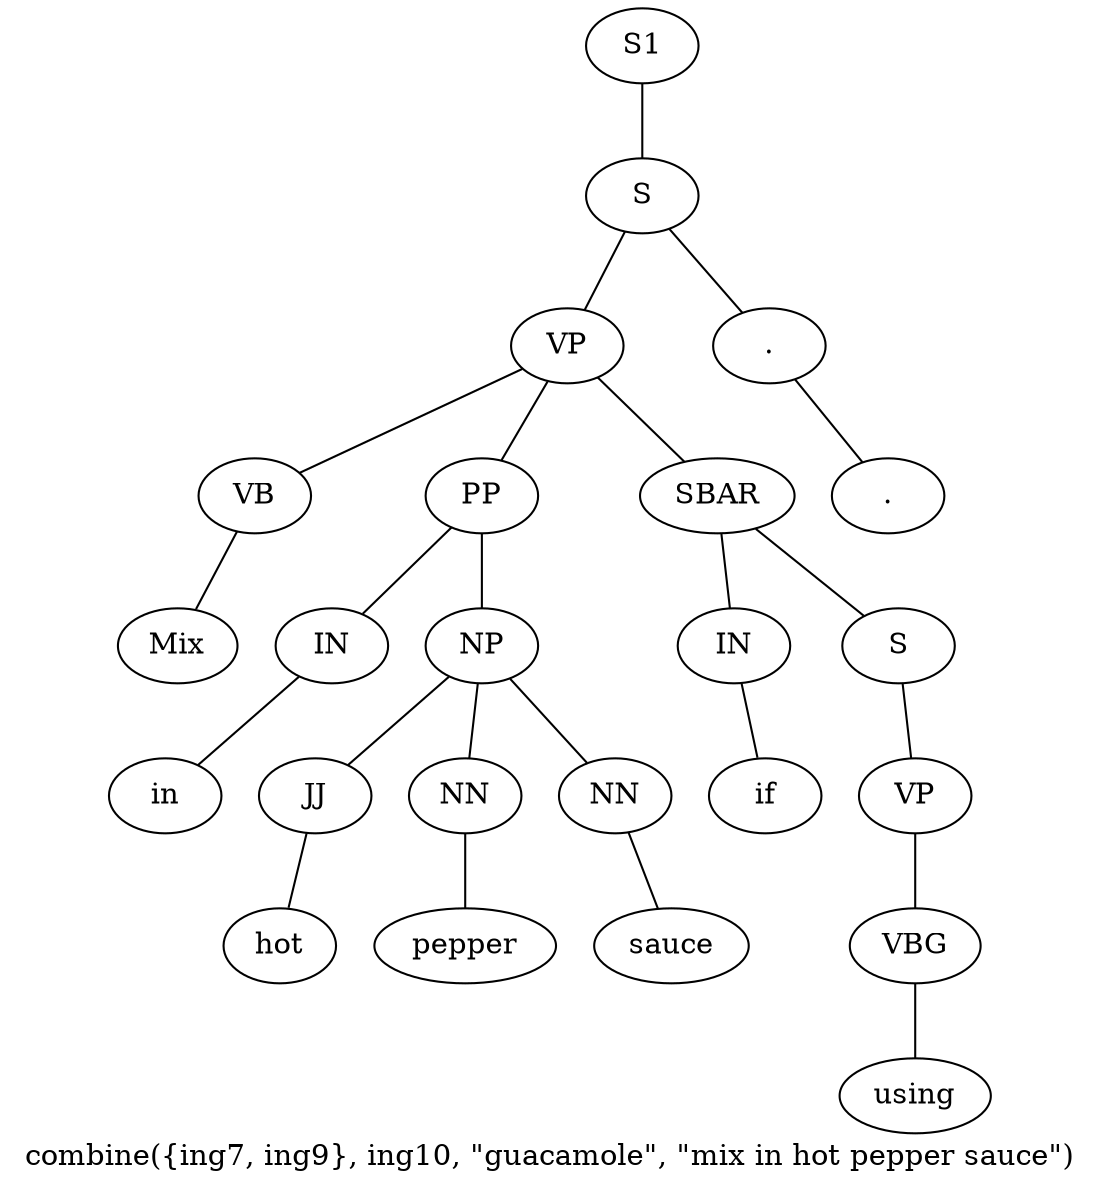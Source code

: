graph SyntaxGraph {
	label = "combine({ing7, ing9}, ing10, \"guacamole\", \"mix in hot pepper sauce\")";
	Node0 [label="S1"];
	Node1 [label="S"];
	Node2 [label="VP"];
	Node3 [label="VB"];
	Node4 [label="Mix"];
	Node5 [label="PP"];
	Node6 [label="IN"];
	Node7 [label="in"];
	Node8 [label="NP"];
	Node9 [label="JJ"];
	Node10 [label="hot"];
	Node11 [label="NN"];
	Node12 [label="pepper"];
	Node13 [label="NN"];
	Node14 [label="sauce"];
	Node15 [label="SBAR"];
	Node16 [label="IN"];
	Node17 [label="if"];
	Node18 [label="S"];
	Node19 [label="VP"];
	Node20 [label="VBG"];
	Node21 [label="using"];
	Node22 [label="."];
	Node23 [label="."];

	Node0 -- Node1;
	Node1 -- Node2;
	Node1 -- Node22;
	Node2 -- Node3;
	Node2 -- Node5;
	Node2 -- Node15;
	Node3 -- Node4;
	Node5 -- Node6;
	Node5 -- Node8;
	Node6 -- Node7;
	Node8 -- Node9;
	Node8 -- Node11;
	Node8 -- Node13;
	Node9 -- Node10;
	Node11 -- Node12;
	Node13 -- Node14;
	Node15 -- Node16;
	Node15 -- Node18;
	Node16 -- Node17;
	Node18 -- Node19;
	Node19 -- Node20;
	Node20 -- Node21;
	Node22 -- Node23;
}